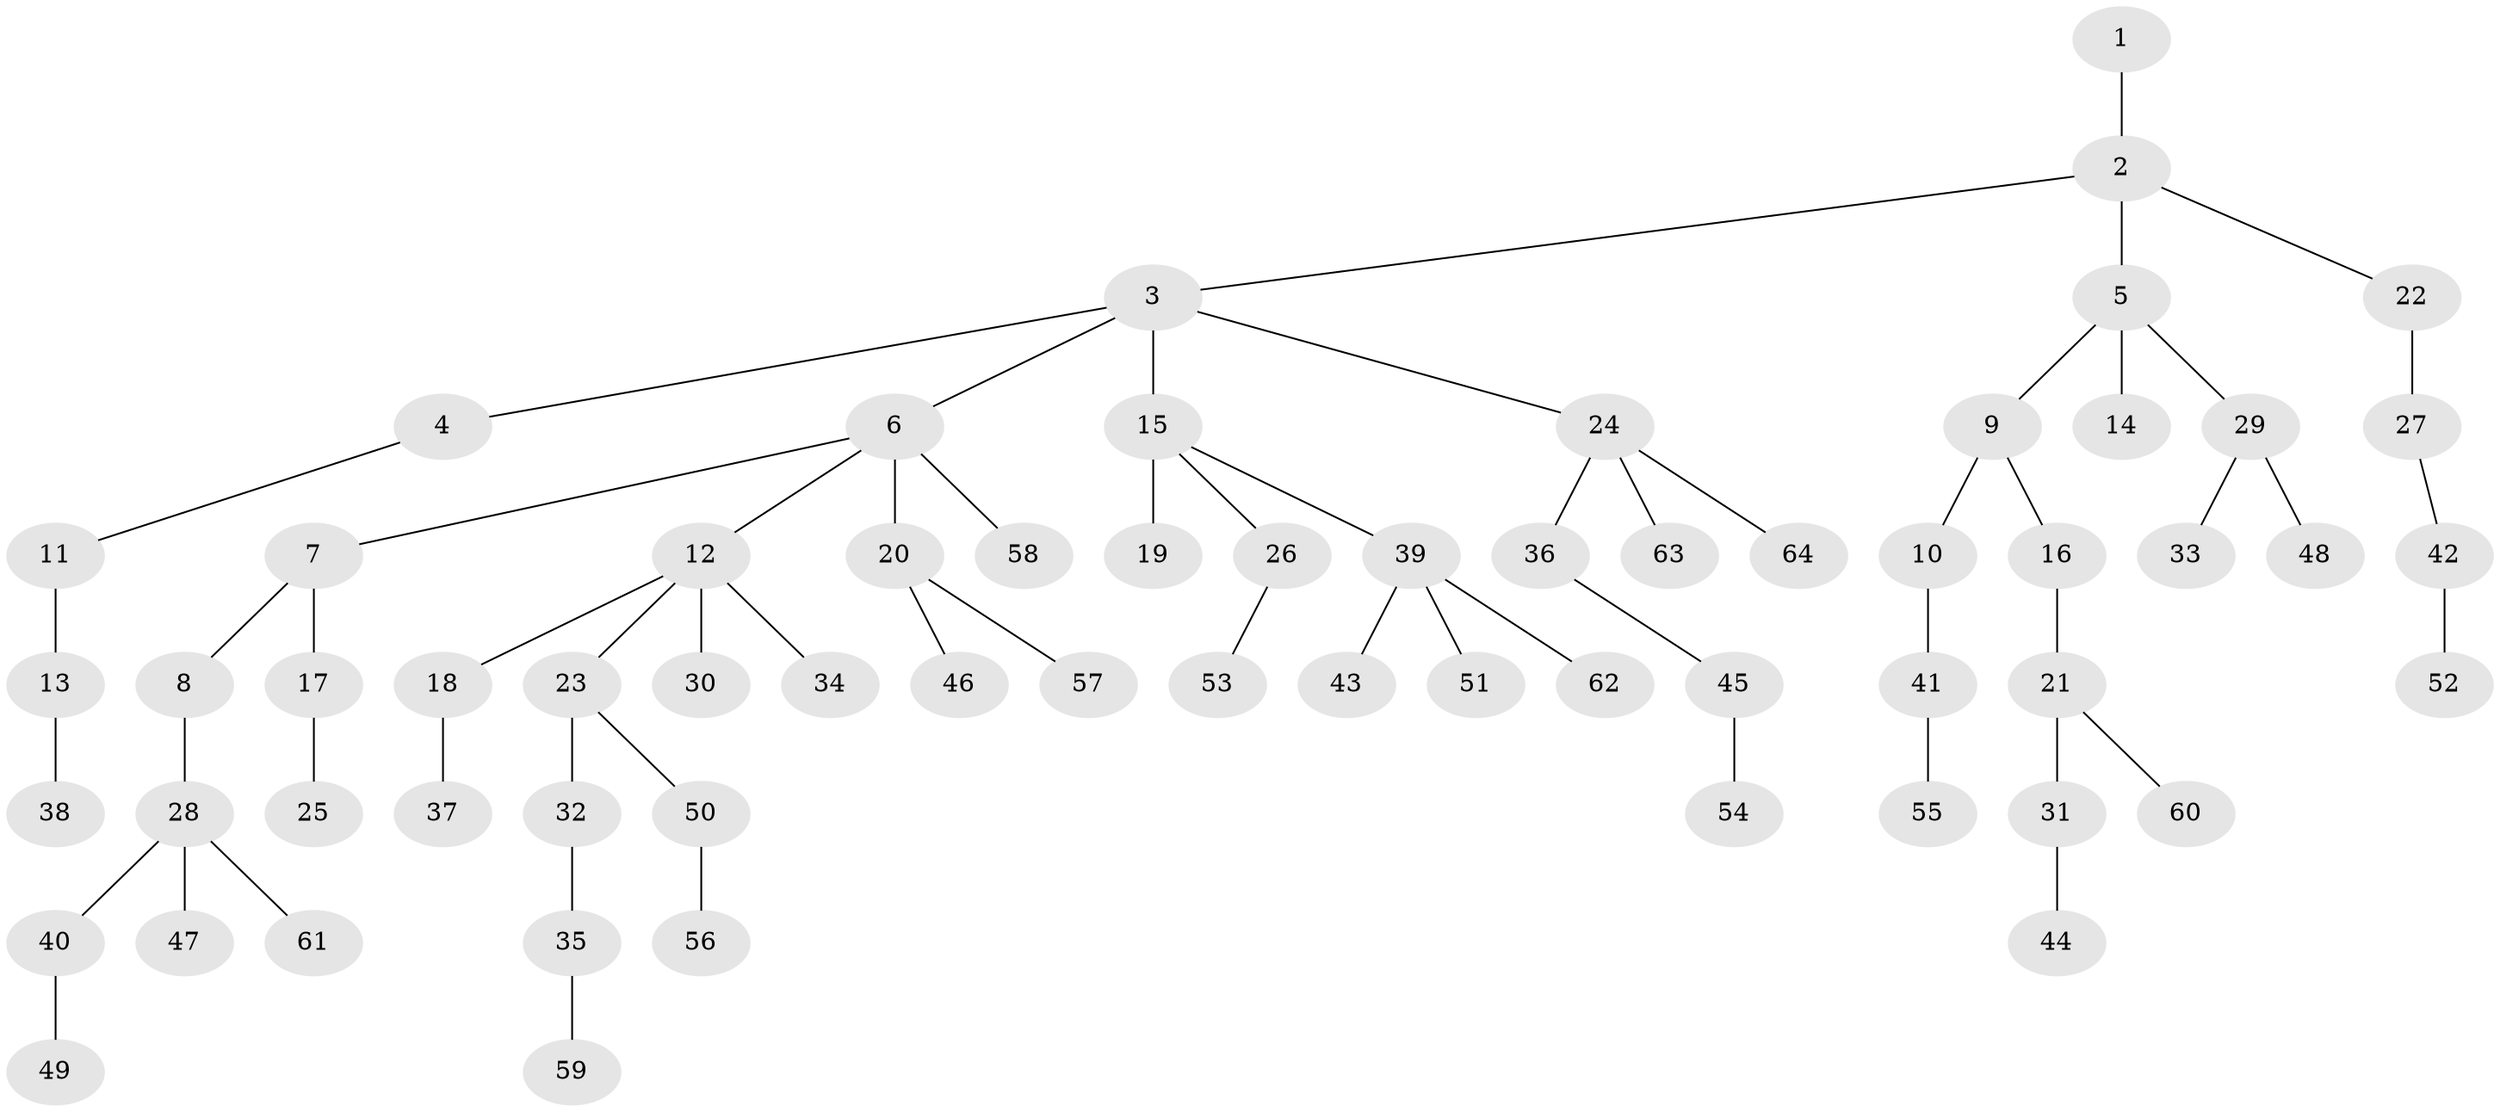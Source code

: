 // original degree distribution, {4: 0.07086614173228346, 5: 0.031496062992125984, 6: 0.023622047244094488, 3: 0.12598425196850394, 1: 0.5118110236220472, 2: 0.2283464566929134, 7: 0.007874015748031496}
// Generated by graph-tools (version 1.1) at 2025/36/03/09/25 02:36:38]
// undirected, 64 vertices, 63 edges
graph export_dot {
graph [start="1"]
  node [color=gray90,style=filled];
  1;
  2;
  3;
  4;
  5;
  6;
  7;
  8;
  9;
  10;
  11;
  12;
  13;
  14;
  15;
  16;
  17;
  18;
  19;
  20;
  21;
  22;
  23;
  24;
  25;
  26;
  27;
  28;
  29;
  30;
  31;
  32;
  33;
  34;
  35;
  36;
  37;
  38;
  39;
  40;
  41;
  42;
  43;
  44;
  45;
  46;
  47;
  48;
  49;
  50;
  51;
  52;
  53;
  54;
  55;
  56;
  57;
  58;
  59;
  60;
  61;
  62;
  63;
  64;
  1 -- 2 [weight=1.0];
  2 -- 3 [weight=1.0];
  2 -- 5 [weight=1.0];
  2 -- 22 [weight=1.0];
  3 -- 4 [weight=1.0];
  3 -- 6 [weight=1.0];
  3 -- 15 [weight=1.0];
  3 -- 24 [weight=1.0];
  4 -- 11 [weight=1.0];
  5 -- 9 [weight=1.0];
  5 -- 14 [weight=2.0];
  5 -- 29 [weight=1.0];
  6 -- 7 [weight=1.0];
  6 -- 12 [weight=1.0];
  6 -- 20 [weight=1.0];
  6 -- 58 [weight=1.0];
  7 -- 8 [weight=1.0];
  7 -- 17 [weight=1.0];
  8 -- 28 [weight=1.0];
  9 -- 10 [weight=1.0];
  9 -- 16 [weight=1.0];
  10 -- 41 [weight=1.0];
  11 -- 13 [weight=2.0];
  12 -- 18 [weight=1.0];
  12 -- 23 [weight=1.0];
  12 -- 30 [weight=1.0];
  12 -- 34 [weight=1.0];
  13 -- 38 [weight=1.0];
  15 -- 19 [weight=3.0];
  15 -- 26 [weight=1.0];
  15 -- 39 [weight=1.0];
  16 -- 21 [weight=1.0];
  17 -- 25 [weight=1.0];
  18 -- 37 [weight=2.0];
  20 -- 46 [weight=1.0];
  20 -- 57 [weight=1.0];
  21 -- 31 [weight=1.0];
  21 -- 60 [weight=1.0];
  22 -- 27 [weight=2.0];
  23 -- 32 [weight=1.0];
  23 -- 50 [weight=1.0];
  24 -- 36 [weight=1.0];
  24 -- 63 [weight=1.0];
  24 -- 64 [weight=1.0];
  26 -- 53 [weight=1.0];
  27 -- 42 [weight=1.0];
  28 -- 40 [weight=1.0];
  28 -- 47 [weight=1.0];
  28 -- 61 [weight=1.0];
  29 -- 33 [weight=1.0];
  29 -- 48 [weight=1.0];
  31 -- 44 [weight=1.0];
  32 -- 35 [weight=1.0];
  35 -- 59 [weight=1.0];
  36 -- 45 [weight=1.0];
  39 -- 43 [weight=1.0];
  39 -- 51 [weight=1.0];
  39 -- 62 [weight=1.0];
  40 -- 49 [weight=1.0];
  41 -- 55 [weight=1.0];
  42 -- 52 [weight=1.0];
  45 -- 54 [weight=1.0];
  50 -- 56 [weight=1.0];
}
